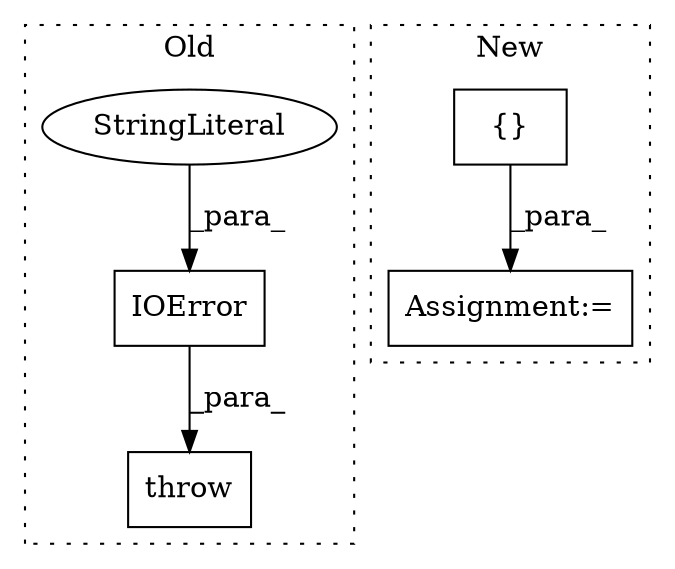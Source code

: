 digraph G {
subgraph cluster0 {
1 [label="IOError" a="32" s="25249,25284" l="8,1" shape="box"];
3 [label="throw" a="53" s="25243" l="6" shape="box"];
4 [label="StringLiteral" a="45" s="25257" l="27" shape="ellipse"];
label = "Old";
style="dotted";
}
subgraph cluster1 {
2 [label="{}" a="4" s="27787" l="2" shape="box"];
5 [label="Assignment:=" a="7" s="27769" l="1" shape="box"];
label = "New";
style="dotted";
}
1 -> 3 [label="_para_"];
2 -> 5 [label="_para_"];
4 -> 1 [label="_para_"];
}